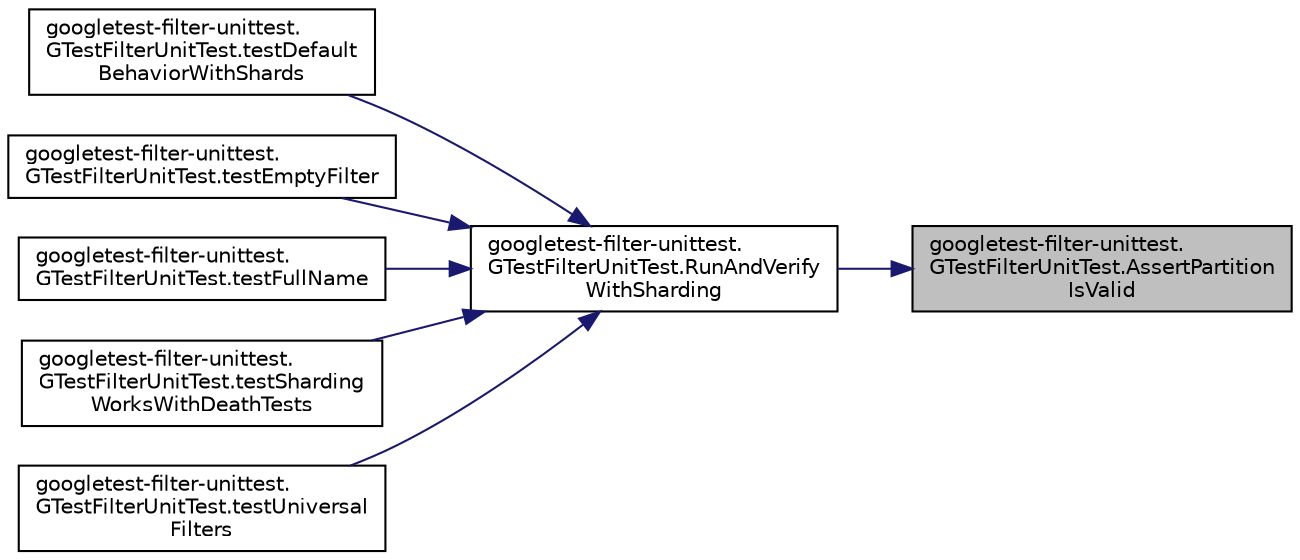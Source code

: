 digraph "googletest-filter-unittest.GTestFilterUnitTest.AssertPartitionIsValid"
{
 // LATEX_PDF_SIZE
  bgcolor="transparent";
  edge [fontname="Helvetica",fontsize="10",labelfontname="Helvetica",labelfontsize="10"];
  node [fontname="Helvetica",fontsize="10",shape=record];
  rankdir="RL";
  Node1 [label="googletest-filter-unittest.\lGTestFilterUnitTest.AssertPartition\lIsValid",height=0.2,width=0.4,color="black", fillcolor="grey75", style="filled", fontcolor="black",tooltip=" "];
  Node1 -> Node2 [dir="back",color="midnightblue",fontsize="10",style="solid",fontname="Helvetica"];
  Node2 [label="googletest-filter-unittest.\lGTestFilterUnitTest.RunAndVerify\lWithSharding",height=0.2,width=0.4,color="black",URL="$classgoogletest-filter-unittest_1_1GTestFilterUnitTest.html#a9facb1098281a67776081c772fdd78d5",tooltip=" "];
  Node2 -> Node3 [dir="back",color="midnightblue",fontsize="10",style="solid",fontname="Helvetica"];
  Node3 [label="googletest-filter-unittest.\lGTestFilterUnitTest.testDefault\lBehaviorWithShards",height=0.2,width=0.4,color="black",URL="$classgoogletest-filter-unittest_1_1GTestFilterUnitTest.html#a5bde3274cf0a76dc6914a4781d8b6429",tooltip=" "];
  Node2 -> Node4 [dir="back",color="midnightblue",fontsize="10",style="solid",fontname="Helvetica"];
  Node4 [label="googletest-filter-unittest.\lGTestFilterUnitTest.testEmptyFilter",height=0.2,width=0.4,color="black",URL="$classgoogletest-filter-unittest_1_1GTestFilterUnitTest.html#aeaa447047f82973a4ef02e20d5cb2d19",tooltip=" "];
  Node2 -> Node5 [dir="back",color="midnightblue",fontsize="10",style="solid",fontname="Helvetica"];
  Node5 [label="googletest-filter-unittest.\lGTestFilterUnitTest.testFullName",height=0.2,width=0.4,color="black",URL="$classgoogletest-filter-unittest_1_1GTestFilterUnitTest.html#a2fb67be78a3c92dcbae64479b220fe0f",tooltip=" "];
  Node2 -> Node6 [dir="back",color="midnightblue",fontsize="10",style="solid",fontname="Helvetica"];
  Node6 [label="googletest-filter-unittest.\lGTestFilterUnitTest.testSharding\lWorksWithDeathTests",height=0.2,width=0.4,color="black",URL="$classgoogletest-filter-unittest_1_1GTestFilterUnitTest.html#a8998f6f4842fa2cbde0428fa0c4ba437",tooltip=" "];
  Node2 -> Node7 [dir="back",color="midnightblue",fontsize="10",style="solid",fontname="Helvetica"];
  Node7 [label="googletest-filter-unittest.\lGTestFilterUnitTest.testUniversal\lFilters",height=0.2,width=0.4,color="black",URL="$classgoogletest-filter-unittest_1_1GTestFilterUnitTest.html#a6b3267ec5eb1a4d335d2f969d28329dd",tooltip=" "];
}
